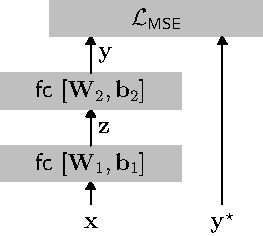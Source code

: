 unitsize(.8cm);
usepackage("amsmath");
texpreamble("\renewcommand{\rmdefault}{\sfdefault}");

// TODO tune w,h
real w = 4.0, wgap = .45, w_c = w/2, W = w + wgap;
real h =  .8, hgap = .5 , h_c = h/2, H = h + hgap;

void layer(string s, pair o, pair d=(w, h)) {
    pair boxStart = (o.x - d.x/2, o.y);
    pair boxEnd = (o.x + d.x/2, o.y + d.y);
    path b = box(boxStart, boxEnd);
    fill(b, mediumgray);
    label(s, (boxStart + boxEnd)/2);
}

void arr(real length, real height=0, real x=0, Label L="") {
    pair start = (x, height);
    pair end = start + (0, length);
    draw(start -- end, arrow=ArcArrow, L=L);
}

// x
label("$\mathbf{x}$", (0, h_c));
arr(hgap, h);

// fc1
layer("fc [$\mathbf{W}_1, \mathbf{b}_1$]", (0, H));
arr(h, H+h, L="$\mathbf{z}$");

// fc2
layer("fc [$\mathbf{W}_2, \mathbf{b}_2$]", (0, H + 2*h));
arr(h, H+3*h, L="$\mathbf{y}$");

real w_loss_in = w/2 + 2*wgap;
// Loss
layer("$\mathcal{L}_\text{MSE}$", (w_loss_in/2, H+4*h), (w_loss_in + 4*wgap, h));

// y*
label("$\mathbf{y^\star}$", (w_loss_in, h_c));
arr(H+3*h, h, x=w_loss_in);



